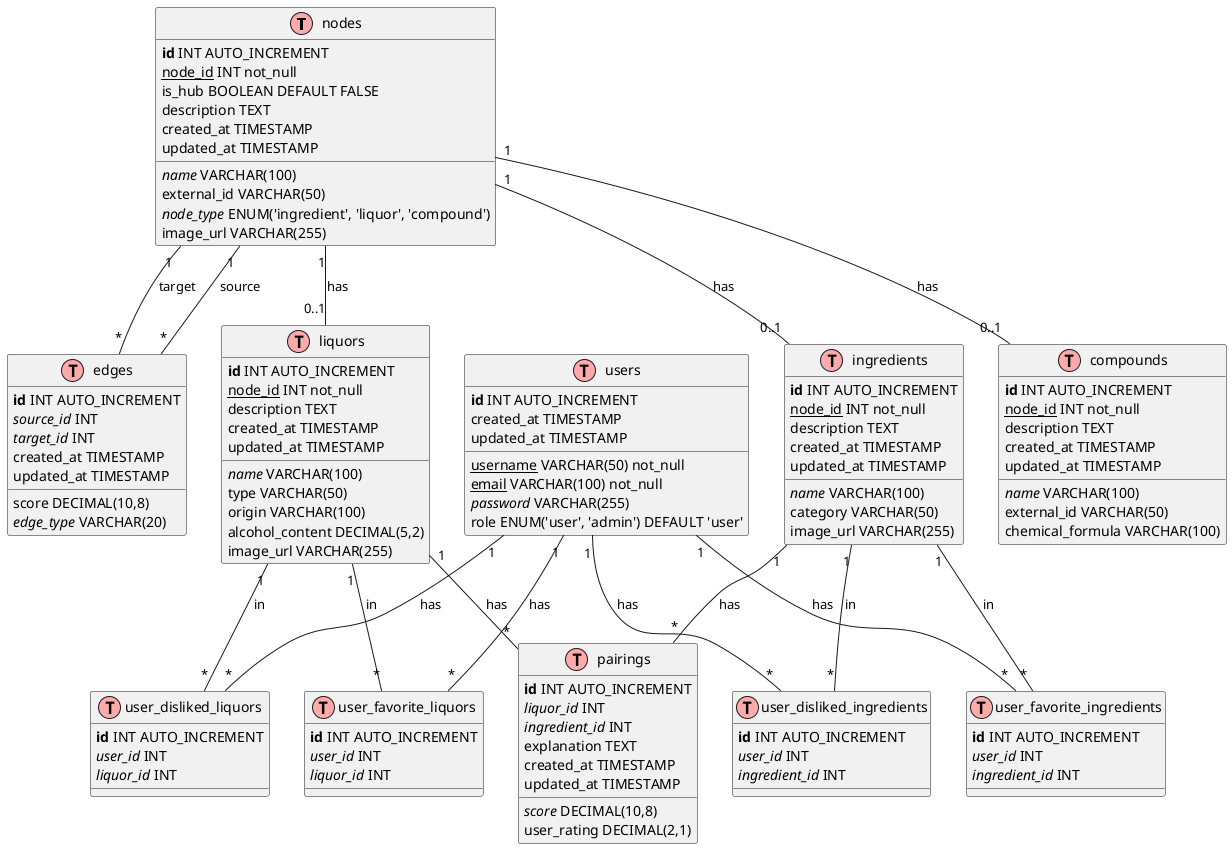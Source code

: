 @startuml
!define Table(name,desc) class name as "desc" << (T,#FFAAAA) >>
!define primary_key(x) <b>x</b>
!define unique(x) <u>x</u>
!define not_null(x) <i>x</i>

Table(nodes, "nodes") {
  primary_key(id) INT AUTO_INCREMENT
  unique(node_id) INT not_null
  not_null(name) VARCHAR(100)
  external_id VARCHAR(50)
  not_null(node_type) ENUM('ingredient', 'liquor', 'compound')
  is_hub BOOLEAN DEFAULT FALSE
  description TEXT
  image_url VARCHAR(255)
  created_at TIMESTAMP
  updated_at TIMESTAMP
}

Table(edges, "edges") {
  primary_key(id) INT AUTO_INCREMENT
  not_null(source_id) INT
  not_null(target_id) INT
  score DECIMAL(10,8)
  not_null(edge_type) VARCHAR(20)
  created_at TIMESTAMP
  updated_at TIMESTAMP
}

Table(liquors, "liquors") {
  primary_key(id) INT AUTO_INCREMENT
  unique(node_id) INT not_null
  not_null(name) VARCHAR(100)
  type VARCHAR(50)
  description TEXT
  origin VARCHAR(100)
  alcohol_content DECIMAL(5,2)
  image_url VARCHAR(255)
  created_at TIMESTAMP
  updated_at TIMESTAMP
}

Table(ingredients, "ingredients") {
  primary_key(id) INT AUTO_INCREMENT
  unique(node_id) INT not_null
  not_null(name) VARCHAR(100)
  category VARCHAR(50)
  description TEXT
  image_url VARCHAR(255)
  created_at TIMESTAMP
  updated_at TIMESTAMP
}

Table(compounds, "compounds") {
  primary_key(id) INT AUTO_INCREMENT
  unique(node_id) INT not_null
  not_null(name) VARCHAR(100)
  external_id VARCHAR(50)
  chemical_formula VARCHAR(100)
  description TEXT
  created_at TIMESTAMP
  updated_at TIMESTAMP
}

Table(pairings, "pairings") {
  primary_key(id) INT AUTO_INCREMENT
  not_null(liquor_id) INT
  not_null(ingredient_id) INT
  not_null(score) DECIMAL(10,8)
  explanation TEXT
  user_rating DECIMAL(2,1)
  created_at TIMESTAMP
  updated_at TIMESTAMP
}

Table(users, "users") {
  primary_key(id) INT AUTO_INCREMENT
  unique(username) VARCHAR(50) not_null
  unique(email) VARCHAR(100) not_null
  not_null(password) VARCHAR(255)
  role ENUM('user', 'admin') DEFAULT 'user'
  created_at TIMESTAMP
  updated_at TIMESTAMP
}

Table(user_favorite_liquors, "user_favorite_liquors") {
  primary_key(id) INT AUTO_INCREMENT
  not_null(user_id) INT
  not_null(liquor_id) INT
}

Table(user_favorite_ingredients, "user_favorite_ingredients") {
  primary_key(id) INT AUTO_INCREMENT
  not_null(user_id) INT
  not_null(ingredient_id) INT
}

Table(user_disliked_liquors, "user_disliked_liquors") {
  primary_key(id) INT AUTO_INCREMENT
  not_null(user_id) INT
  not_null(liquor_id) INT
}

Table(user_disliked_ingredients, "user_disliked_ingredients") {
  primary_key(id) INT AUTO_INCREMENT
  not_null(user_id) INT
  not_null(ingredient_id) INT
}

' 관계 정의
nodes "1" -- "0..1" liquors : "has"
nodes "1" -- "0..1" ingredients : "has"
nodes "1" -- "0..1" compounds : "has"
nodes "1" -- "*" edges : "source"
nodes "1" -- "*" edges : "target"
liquors "1" -- "*" pairings : "has"
ingredients "1" -- "*" pairings : "has"
users "1" -- "*" user_favorite_liquors : "has"
users "1" -- "*" user_favorite_ingredients : "has"
users "1" -- "*" user_disliked_liquors : "has"
users "1" -- "*" user_disliked_ingredients : "has"
liquors "1" -- "*" user_favorite_liquors : "in"
ingredients "1" -- "*" user_favorite_ingredients : "in"
liquors "1" -- "*" user_disliked_liquors : "in"
ingredients "1" -- "*" user_disliked_ingredients : "in"

@enduml
